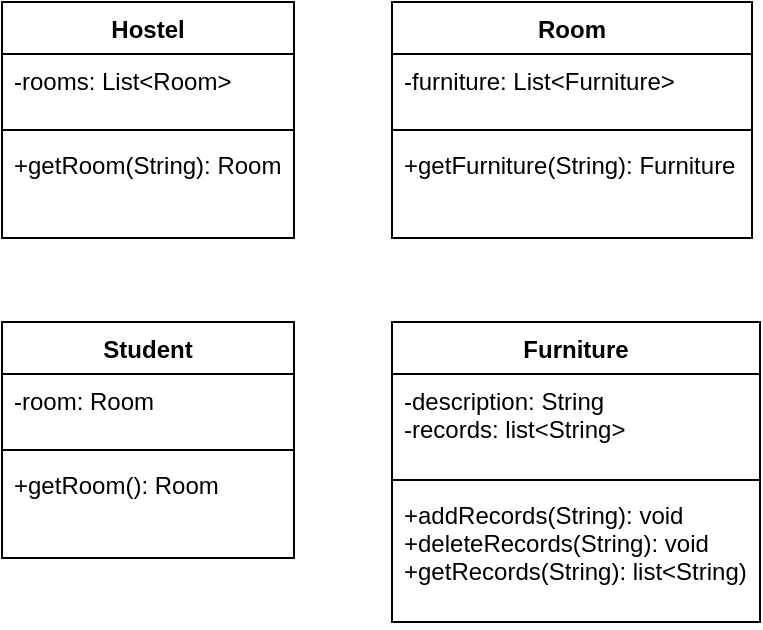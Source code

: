 <mxfile version="13.10.0" type="github">
  <diagram id="uQd3hym3dJnkemIXZekN" name="Page-1">
    <mxGraphModel dx="1141" dy="612" grid="0" gridSize="10" guides="1" tooltips="1" connect="1" arrows="1" fold="1" page="1" pageScale="1" pageWidth="827" pageHeight="1169" math="0" shadow="0">
      <root>
        <mxCell id="0" />
        <mxCell id="1" parent="0" />
        <mxCell id="UNEvWyEhUeAOuFIiTYhh-5" value="Hostel" style="swimlane;fontStyle=1;align=center;verticalAlign=top;childLayout=stackLayout;horizontal=1;startSize=26;horizontalStack=0;resizeParent=1;resizeParentMax=0;resizeLast=0;collapsible=1;marginBottom=0;" vertex="1" parent="1">
          <mxGeometry x="83" y="77" width="146" height="118" as="geometry" />
        </mxCell>
        <mxCell id="UNEvWyEhUeAOuFIiTYhh-6" value="-rooms: List&lt;Room&gt;" style="text;strokeColor=none;fillColor=none;align=left;verticalAlign=top;spacingLeft=4;spacingRight=4;overflow=hidden;rotatable=0;points=[[0,0.5],[1,0.5]];portConstraint=eastwest;" vertex="1" parent="UNEvWyEhUeAOuFIiTYhh-5">
          <mxGeometry y="26" width="146" height="34" as="geometry" />
        </mxCell>
        <mxCell id="UNEvWyEhUeAOuFIiTYhh-7" value="" style="line;strokeWidth=1;fillColor=none;align=left;verticalAlign=middle;spacingTop=-1;spacingLeft=3;spacingRight=3;rotatable=0;labelPosition=right;points=[];portConstraint=eastwest;" vertex="1" parent="UNEvWyEhUeAOuFIiTYhh-5">
          <mxGeometry y="60" width="146" height="8" as="geometry" />
        </mxCell>
        <mxCell id="UNEvWyEhUeAOuFIiTYhh-8" value="+getRoom(String): Room" style="text;strokeColor=none;fillColor=none;align=left;verticalAlign=top;spacingLeft=4;spacingRight=4;overflow=hidden;rotatable=0;points=[[0,0.5],[1,0.5]];portConstraint=eastwest;" vertex="1" parent="UNEvWyEhUeAOuFIiTYhh-5">
          <mxGeometry y="68" width="146" height="50" as="geometry" />
        </mxCell>
        <mxCell id="UNEvWyEhUeAOuFIiTYhh-9" value="Student" style="swimlane;fontStyle=1;align=center;verticalAlign=top;childLayout=stackLayout;horizontal=1;startSize=26;horizontalStack=0;resizeParent=1;resizeParentMax=0;resizeLast=0;collapsible=1;marginBottom=0;" vertex="1" parent="1">
          <mxGeometry x="83" y="237" width="146" height="118" as="geometry" />
        </mxCell>
        <mxCell id="UNEvWyEhUeAOuFIiTYhh-10" value="-room: Room" style="text;strokeColor=none;fillColor=none;align=left;verticalAlign=top;spacingLeft=4;spacingRight=4;overflow=hidden;rotatable=0;points=[[0,0.5],[1,0.5]];portConstraint=eastwest;" vertex="1" parent="UNEvWyEhUeAOuFIiTYhh-9">
          <mxGeometry y="26" width="146" height="34" as="geometry" />
        </mxCell>
        <mxCell id="UNEvWyEhUeAOuFIiTYhh-11" value="" style="line;strokeWidth=1;fillColor=none;align=left;verticalAlign=middle;spacingTop=-1;spacingLeft=3;spacingRight=3;rotatable=0;labelPosition=right;points=[];portConstraint=eastwest;" vertex="1" parent="UNEvWyEhUeAOuFIiTYhh-9">
          <mxGeometry y="60" width="146" height="8" as="geometry" />
        </mxCell>
        <mxCell id="UNEvWyEhUeAOuFIiTYhh-12" value="+getRoom(): Room" style="text;strokeColor=none;fillColor=none;align=left;verticalAlign=top;spacingLeft=4;spacingRight=4;overflow=hidden;rotatable=0;points=[[0,0.5],[1,0.5]];portConstraint=eastwest;" vertex="1" parent="UNEvWyEhUeAOuFIiTYhh-9">
          <mxGeometry y="68" width="146" height="50" as="geometry" />
        </mxCell>
        <mxCell id="UNEvWyEhUeAOuFIiTYhh-13" value="Room" style="swimlane;fontStyle=1;align=center;verticalAlign=top;childLayout=stackLayout;horizontal=1;startSize=26;horizontalStack=0;resizeParent=1;resizeParentMax=0;resizeLast=0;collapsible=1;marginBottom=0;" vertex="1" parent="1">
          <mxGeometry x="278" y="77" width="180" height="118" as="geometry" />
        </mxCell>
        <mxCell id="UNEvWyEhUeAOuFIiTYhh-14" value="-furniture: List&lt;Furniture&gt;" style="text;strokeColor=none;fillColor=none;align=left;verticalAlign=top;spacingLeft=4;spacingRight=4;overflow=hidden;rotatable=0;points=[[0,0.5],[1,0.5]];portConstraint=eastwest;" vertex="1" parent="UNEvWyEhUeAOuFIiTYhh-13">
          <mxGeometry y="26" width="180" height="34" as="geometry" />
        </mxCell>
        <mxCell id="UNEvWyEhUeAOuFIiTYhh-15" value="" style="line;strokeWidth=1;fillColor=none;align=left;verticalAlign=middle;spacingTop=-1;spacingLeft=3;spacingRight=3;rotatable=0;labelPosition=right;points=[];portConstraint=eastwest;" vertex="1" parent="UNEvWyEhUeAOuFIiTYhh-13">
          <mxGeometry y="60" width="180" height="8" as="geometry" />
        </mxCell>
        <mxCell id="UNEvWyEhUeAOuFIiTYhh-16" value="+getFurniture(String): Furniture" style="text;strokeColor=none;fillColor=none;align=left;verticalAlign=top;spacingLeft=4;spacingRight=4;overflow=hidden;rotatable=0;points=[[0,0.5],[1,0.5]];portConstraint=eastwest;" vertex="1" parent="UNEvWyEhUeAOuFIiTYhh-13">
          <mxGeometry y="68" width="180" height="50" as="geometry" />
        </mxCell>
        <mxCell id="UNEvWyEhUeAOuFIiTYhh-17" value="Furniture" style="swimlane;fontStyle=1;align=center;verticalAlign=top;childLayout=stackLayout;horizontal=1;startSize=26;horizontalStack=0;resizeParent=1;resizeParentMax=0;resizeLast=0;collapsible=1;marginBottom=0;" vertex="1" parent="1">
          <mxGeometry x="278" y="237" width="184" height="150" as="geometry" />
        </mxCell>
        <mxCell id="UNEvWyEhUeAOuFIiTYhh-18" value="-description: String&#xa;-records: list&lt;String&gt;" style="text;strokeColor=none;fillColor=none;align=left;verticalAlign=top;spacingLeft=4;spacingRight=4;overflow=hidden;rotatable=0;points=[[0,0.5],[1,0.5]];portConstraint=eastwest;" vertex="1" parent="UNEvWyEhUeAOuFIiTYhh-17">
          <mxGeometry y="26" width="184" height="49" as="geometry" />
        </mxCell>
        <mxCell id="UNEvWyEhUeAOuFIiTYhh-19" value="" style="line;strokeWidth=1;fillColor=none;align=left;verticalAlign=middle;spacingTop=-1;spacingLeft=3;spacingRight=3;rotatable=0;labelPosition=right;points=[];portConstraint=eastwest;" vertex="1" parent="UNEvWyEhUeAOuFIiTYhh-17">
          <mxGeometry y="75" width="184" height="8" as="geometry" />
        </mxCell>
        <mxCell id="UNEvWyEhUeAOuFIiTYhh-20" value="+addRecords(String): void&#xa;+deleteRecords(String): void&#xa;+getRecords(String): list&lt;String)" style="text;strokeColor=none;fillColor=none;align=left;verticalAlign=top;spacingLeft=4;spacingRight=4;overflow=hidden;rotatable=0;points=[[0,0.5],[1,0.5]];portConstraint=eastwest;" vertex="1" parent="UNEvWyEhUeAOuFIiTYhh-17">
          <mxGeometry y="83" width="184" height="67" as="geometry" />
        </mxCell>
      </root>
    </mxGraphModel>
  </diagram>
</mxfile>
